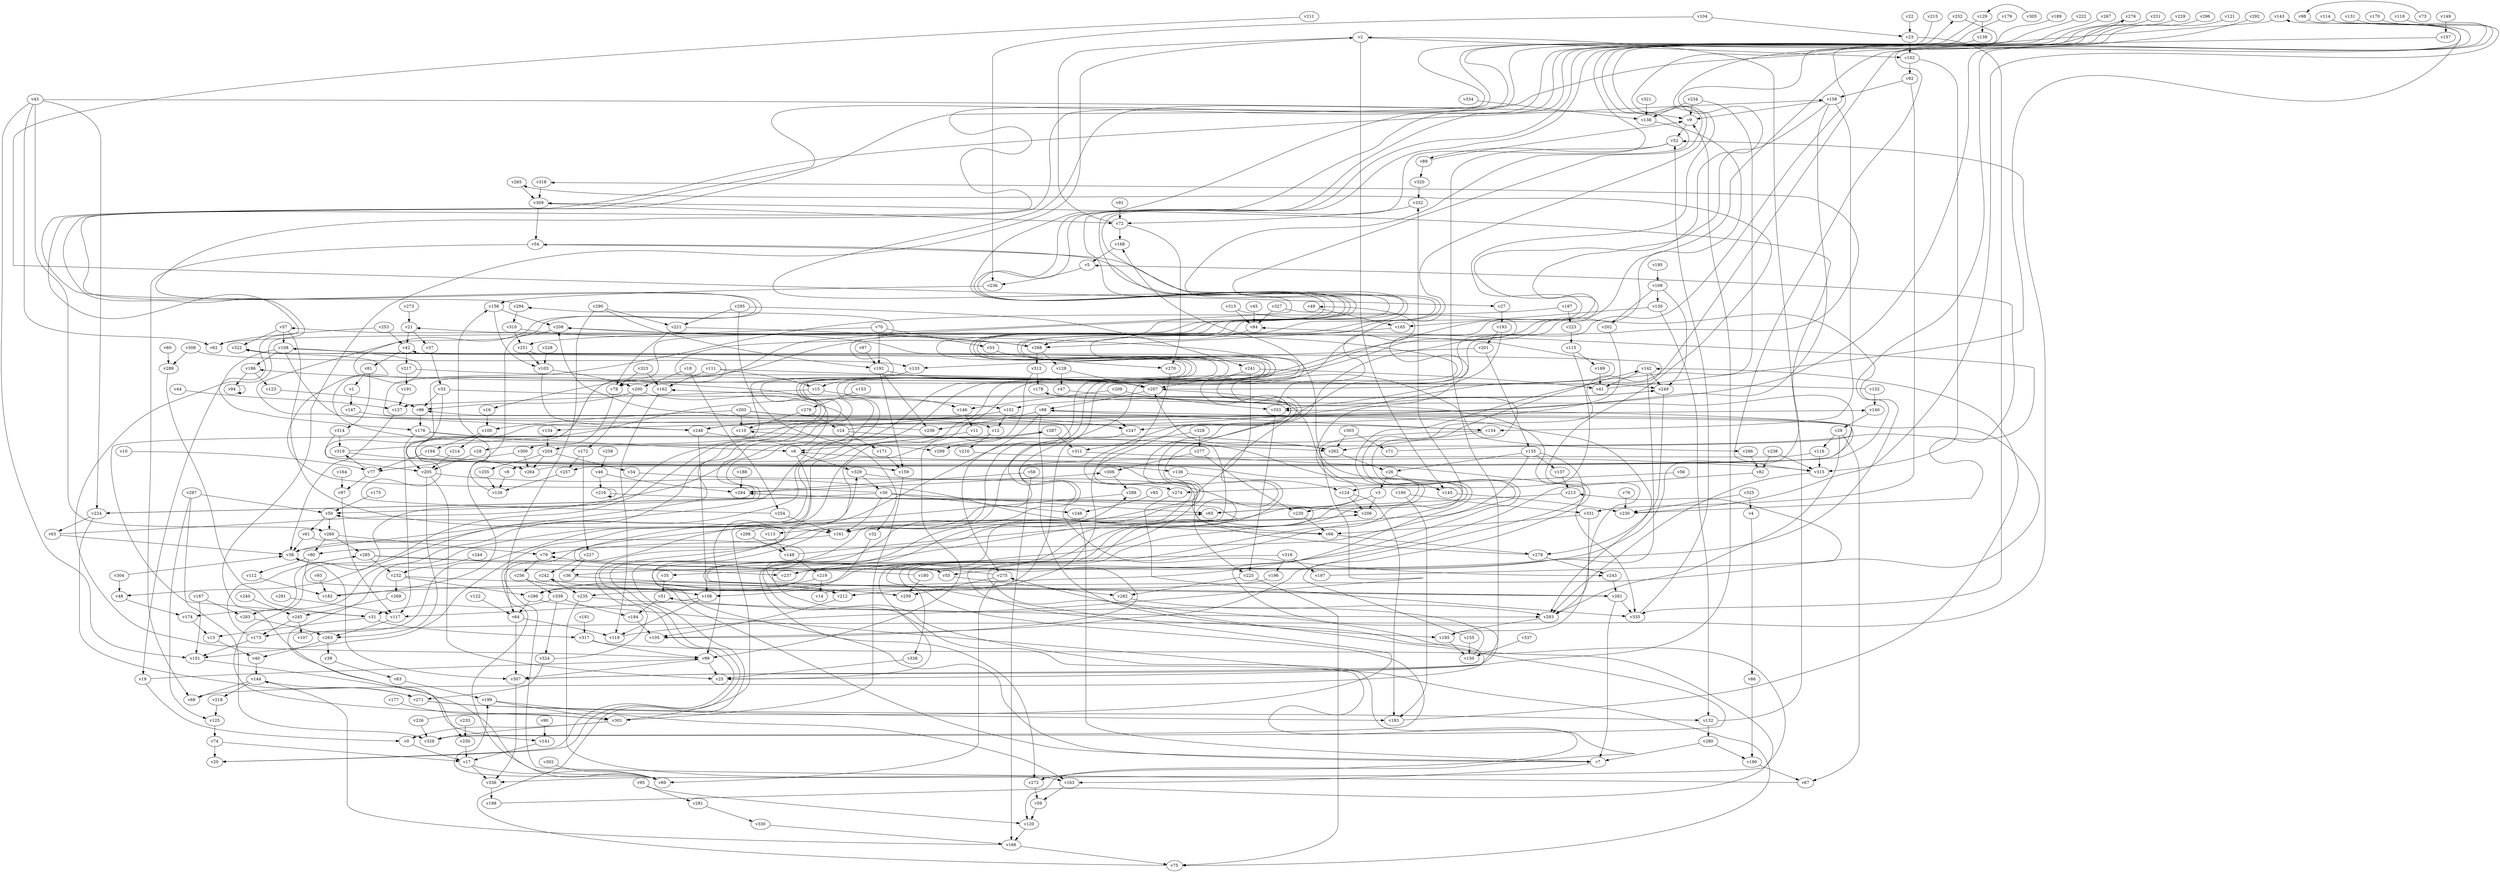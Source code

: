 // Benchmark game 505 - 340 vertices
// time_bound: 123
// targets: v330
digraph G {
    v0 [name="v0", player=1];
    v1 [name="v1", player=0];
    v2 [name="v2", player=1];
    v3 [name="v3", player=1];
    v4 [name="v4", player=1];
    v5 [name="v5", player=1];
    v6 [name="v6", player=1];
    v7 [name="v7", player=0];
    v8 [name="v8", player=1];
    v9 [name="v9", player=0];
    v10 [name="v10", player=1];
    v11 [name="v11", player=1];
    v12 [name="v12", player=0];
    v13 [name="v13", player=0];
    v14 [name="v14", player=0];
    v15 [name="v15", player=0];
    v16 [name="v16", player=1];
    v17 [name="v17", player=0];
    v18 [name="v18", player=1];
    v19 [name="v19", player=1];
    v20 [name="v20", player=1];
    v21 [name="v21", player=1];
    v22 [name="v22", player=1];
    v23 [name="v23", player=1];
    v24 [name="v24", player=0];
    v25 [name="v25", player=0];
    v26 [name="v26", player=1];
    v27 [name="v27", player=0];
    v28 [name="v28", player=0];
    v29 [name="v29", player=0];
    v30 [name="v30", player=1];
    v31 [name="v31", player=1];
    v32 [name="v32", player=1];
    v33 [name="v33", player=1];
    v34 [name="v34", player=0];
    v35 [name="v35", player=0];
    v36 [name="v36", player=0];
    v37 [name="v37", player=0];
    v38 [name="v38", player=0];
    v39 [name="v39", player=1];
    v40 [name="v40", player=1];
    v41 [name="v41", player=1];
    v42 [name="v42", player=1];
    v43 [name="v43", player=1];
    v44 [name="v44", player=0];
    v45 [name="v45", player=1];
    v46 [name="v46", player=0];
    v47 [name="v47", player=1];
    v48 [name="v48", player=0];
    v49 [name="v49", player=1];
    v50 [name="v50", player=1];
    v51 [name="v51", player=1];
    v52 [name="v52", player=0];
    v53 [name="v53", player=1];
    v54 [name="v54", player=1];
    v55 [name="v55", player=0];
    v56 [name="v56", player=1];
    v57 [name="v57", player=0];
    v58 [name="v58", player=1];
    v59 [name="v59", player=0];
    v60 [name="v60", player=1];
    v61 [name="v61", player=0];
    v62 [name="v62", player=0];
    v63 [name="v63", player=1];
    v64 [name="v64", player=1];
    v65 [name="v65", player=0];
    v66 [name="v66", player=1];
    v67 [name="v67", player=0];
    v68 [name="v68", player=1];
    v69 [name="v69", player=1];
    v70 [name="v70", player=0];
    v71 [name="v71", player=0];
    v72 [name="v72", player=1];
    v73 [name="v73", player=1];
    v74 [name="v74", player=1];
    v75 [name="v75", player=0];
    v76 [name="v76", player=0];
    v77 [name="v77", player=1];
    v78 [name="v78", player=0];
    v79 [name="v79", player=0];
    v80 [name="v80", player=1];
    v81 [name="v81", player=0];
    v82 [name="v82", player=1];
    v83 [name="v83", player=0];
    v84 [name="v84", player=1];
    v85 [name="v85", player=0];
    v86 [name="v86", player=1];
    v87 [name="v87", player=1];
    v88 [name="v88", player=0];
    v89 [name="v89", player=0];
    v90 [name="v90", player=1];
    v91 [name="v91", player=0];
    v92 [name="v92", player=1];
    v93 [name="v93", player=1];
    v94 [name="v94", player=1];
    v95 [name="v95", player=1];
    v96 [name="v96", player=1];
    v97 [name="v97", player=0];
    v98 [name="v98", player=1];
    v99 [name="v99", player=0];
    v100 [name="v100", player=1];
    v101 [name="v101", player=1];
    v102 [name="v102", player=1];
    v103 [name="v103", player=0];
    v104 [name="v104", player=1];
    v105 [name="v105", player=0];
    v106 [name="v106", player=0];
    v107 [name="v107", player=0];
    v108 [name="v108", player=0];
    v109 [name="v109", player=0];
    v110 [name="v110", player=0];
    v111 [name="v111", player=0];
    v112 [name="v112", player=1];
    v113 [name="v113", player=1];
    v114 [name="v114", player=1];
    v115 [name="v115", player=1];
    v116 [name="v116", player=1];
    v117 [name="v117", player=0];
    v118 [name="v118", player=0];
    v119 [name="v119", player=0];
    v120 [name="v120", player=0];
    v121 [name="v121", player=0];
    v122 [name="v122", player=1];
    v123 [name="v123", player=0];
    v124 [name="v124", player=0];
    v125 [name="v125", player=0];
    v126 [name="v126", player=1];
    v127 [name="v127", player=0];
    v128 [name="v128", player=1];
    v129 [name="v129", player=1];
    v130 [name="v130", player=1];
    v131 [name="v131", player=0];
    v132 [name="v132", player=1];
    v133 [name="v133", player=1];
    v134 [name="v134", player=0];
    v135 [name="v135", player=0];
    v136 [name="v136", player=1];
    v137 [name="v137", player=0];
    v138 [name="v138", player=0];
    v139 [name="v139", player=1];
    v140 [name="v140", player=0];
    v141 [name="v141", player=1];
    v142 [name="v142", player=1];
    v143 [name="v143", player=0];
    v144 [name="v144", player=1];
    v145 [name="v145", player=0];
    v146 [name="v146", player=1];
    v147 [name="v147", player=0];
    v148 [name="v148", player=1];
    v149 [name="v149", player=1];
    v150 [name="v150", player=0];
    v151 [name="v151", player=0];
    v152 [name="v152", player=0];
    v153 [name="v153", player=0];
    v154 [name="v154", player=0];
    v155 [name="v155", player=1];
    v156 [name="v156", player=0];
    v157 [name="v157", player=0];
    v158 [name="v158", player=0];
    v159 [name="v159", player=0];
    v160 [name="v160", player=1];
    v161 [name="v161", player=0];
    v162 [name="v162", player=0];
    v163 [name="v163", player=1];
    v164 [name="v164", player=0];
    v165 [name="v165", player=0];
    v166 [name="v166", player=1];
    v167 [name="v167", player=1];
    v168 [name="v168", player=1];
    v169 [name="v169", player=1];
    v170 [name="v170", player=0];
    v171 [name="v171", player=0];
    v172 [name="v172", player=1];
    v173 [name="v173", player=1];
    v174 [name="v174", player=1];
    v175 [name="v175", player=1];
    v176 [name="v176", player=1];
    v177 [name="v177", player=0];
    v178 [name="v178", player=1];
    v179 [name="v179", player=1];
    v180 [name="v180", player=1];
    v181 [name="v181", player=1];
    v182 [name="v182", player=1];
    v183 [name="v183", player=0];
    v184 [name="v184", player=1];
    v185 [name="v185", player=1];
    v186 [name="v186", player=1];
    v187 [name="v187", player=1];
    v188 [name="v188", player=1];
    v189 [name="v189", player=1];
    v190 [name="v190", player=0];
    v191 [name="v191", player=1];
    v192 [name="v192", player=0];
    v193 [name="v193", player=1];
    v194 [name="v194", player=0];
    v195 [name="v195", player=0];
    v196 [name="v196", player=1];
    v197 [name="v197", player=0];
    v198 [name="v198", player=1];
    v199 [name="v199", player=1];
    v200 [name="v200", player=0];
    v201 [name="v201", player=1];
    v202 [name="v202", player=1];
    v203 [name="v203", player=1];
    v204 [name="v204", player=0];
    v205 [name="v205", player=0];
    v206 [name="v206", player=0];
    v207 [name="v207", player=0];
    v208 [name="v208", player=0];
    v209 [name="v209", player=0];
    v210 [name="v210", player=0];
    v211 [name="v211", player=1];
    v212 [name="v212", player=0];
    v213 [name="v213", player=0];
    v214 [name="v214", player=1];
    v215 [name="v215", player=0];
    v216 [name="v216", player=0];
    v217 [name="v217", player=1];
    v218 [name="v218", player=1];
    v219 [name="v219", player=1];
    v220 [name="v220", player=0];
    v221 [name="v221", player=1];
    v222 [name="v222", player=1];
    v223 [name="v223", player=1];
    v224 [name="v224", player=0];
    v225 [name="v225", player=1];
    v226 [name="v226", player=0];
    v227 [name="v227", player=0];
    v228 [name="v228", player=0];
    v229 [name="v229", player=1];
    v230 [name="v230", player=1];
    v231 [name="v231", player=0];
    v232 [name="v232", player=1];
    v233 [name="v233", player=0];
    v234 [name="v234", player=0];
    v235 [name="v235", player=1];
    v236 [name="v236", player=1];
    v237 [name="v237", player=0];
    v238 [name="v238", player=1];
    v239 [name="v239", player=0];
    v240 [name="v240", player=0];
    v241 [name="v241", player=1];
    v242 [name="v242", player=0];
    v243 [name="v243", player=1];
    v244 [name="v244", player=0];
    v245 [name="v245", player=0];
    v246 [name="v246", player=0];
    v247 [name="v247", player=1];
    v248 [name="v248", player=1];
    v249 [name="v249", player=0];
    v250 [name="v250", player=1];
    v251 [name="v251", player=0];
    v252 [name="v252", player=0];
    v253 [name="v253", player=0];
    v254 [name="v254", player=1];
    v255 [name="v255", player=0];
    v256 [name="v256", player=0];
    v257 [name="v257", player=0];
    v258 [name="v258", player=0];
    v259 [name="v259", player=1];
    v260 [name="v260", player=1];
    v261 [name="v261", player=1];
    v262 [name="v262", player=0];
    v263 [name="v263", player=0];
    v264 [name="v264", player=0];
    v265 [name="v265", player=0];
    v266 [name="v266", player=0];
    v267 [name="v267", player=0];
    v268 [name="v268", player=1];
    v269 [name="v269", player=1];
    v270 [name="v270", player=1];
    v271 [name="v271", player=1];
    v272 [name="v272", player=0];
    v273 [name="v273", player=0];
    v274 [name="v274", player=1];
    v275 [name="v275", player=1];
    v276 [name="v276", player=0];
    v277 [name="v277", player=0];
    v278 [name="v278", player=1];
    v279 [name="v279", player=0];
    v280 [name="v280", player=1];
    v281 [name="v281", player=1];
    v282 [name="v282", player=1];
    v283 [name="v283", player=1];
    v284 [name="v284", player=1];
    v285 [name="v285", player=1];
    v286 [name="v286", player=1];
    v287 [name="v287", player=1];
    v288 [name="v288", player=0];
    v289 [name="v289", player=1];
    v290 [name="v290", player=0];
    v291 [name="v291", player=1];
    v292 [name="v292", player=0];
    v293 [name="v293", player=0];
    v294 [name="v294", player=1];
    v295 [name="v295", player=1];
    v296 [name="v296", player=1];
    v297 [name="v297", player=1];
    v298 [name="v298", player=0];
    v299 [name="v299", player=0];
    v300 [name="v300", player=1];
    v301 [name="v301", player=1];
    v302 [name="v302", player=0];
    v303 [name="v303", player=0];
    v304 [name="v304", player=0];
    v305 [name="v305", player=1];
    v306 [name="v306", player=1];
    v307 [name="v307", player=0];
    v308 [name="v308", player=0];
    v309 [name="v309", player=1];
    v310 [name="v310", player=0];
    v311 [name="v311", player=0];
    v312 [name="v312", player=0];
    v313 [name="v313", player=1];
    v314 [name="v314", player=1];
    v315 [name="v315", player=1];
    v316 [name="v316", player=0];
    v317 [name="v317", player=1];
    v318 [name="v318", player=1];
    v319 [name="v319", player=0];
    v320 [name="v320", player=1];
    v321 [name="v321", player=0];
    v322 [name="v322", player=1];
    v323 [name="v323", player=0];
    v324 [name="v324", player=1];
    v325 [name="v325", player=1];
    v326 [name="v326", player=0];
    v327 [name="v327", player=0];
    v328 [name="v328", player=1];
    v329 [name="v329", player=1];
    v330 [name="v330", player=1, target=1];
    v331 [name="v331", player=1];
    v332 [name="v332", player=0];
    v333 [name="v333", player=1];
    v334 [name="v334", player=1];
    v335 [name="v335", player=0];
    v336 [name="v336", player=1];
    v337 [name="v337", player=1];
    v338 [name="v338", player=1];
    v339 [name="v339", player=0];

    v0 -> v17;
    v1 -> v147;
    v2 -> v69;
    v3 -> v220;
    v4 -> v86;
    v5 -> v236;
    v6 -> v99;
    v7 -> v276 [constraint="t < 14"];
    v8 -> v126;
    v9 -> v52;
    v10 -> v77;
    v11 -> v6;
    v12 -> v31 [constraint="t mod 5 == 0"];
    v13 -> v40;
    v14 -> v333 [constraint="t >= 5"];
    v15 -> v127;
    v16 -> v100;
    v17 -> v69;
    v18 -> v254;
    v19 -> v99 [constraint="t >= 2"];
    v20 -> v50 [constraint="t < 10"];
    v21 -> v42;
    v22 -> v23;
    v23 -> v102;
    v24 -> v247 [constraint="t < 10"];
    v25 -> v9;
    v26 -> v3;
    v27 -> v193;
    v28 -> v205;
    v29 -> v116;
    v30 -> v322 [constraint="t mod 5 == 4"];
    v31 -> v13;
    v32 -> v106;
    v33 -> v205;
    v34 -> v274;
    v35 -> v51;
    v36 -> v259;
    v37 -> v33;
    v38 -> v54 [constraint="t mod 5 == 2"];
    v39 -> v83;
    v40 -> v144;
    v41 -> v143 [constraint="t >= 3"];
    v42 -> v81;
    v43 -> v224;
    v44 -> v127;
    v45 -> v84;
    v46 -> v216;
    v47 -> v204 [constraint="t mod 5 == 0"];
    v48 -> v174;
    v49 -> v165;
    v50 -> v61;
    v51 -> v184;
    v52 -> v89;
    v53 -> v270;
    v54 -> v174 [constraint="t mod 5 == 2"];
    v55 -> v282;
    v56 -> v274;
    v57 -> v322;
    v58 -> v166;
    v59 -> v120;
    v60 -> v289;
    v61 -> v7 [constraint="t >= 1"];
    v62 -> v318 [constraint="t < 8"];
    v63 -> v186 [constraint="t < 14"];
    v64 -> v307;
    v65 -> v332;
    v66 -> v278;
    v67 -> v65 [constraint="t < 14"];
    v68 -> v6 [constraint="t >= 2"];
    v69 -> v199 [constraint="t < 10"];
    v70 -> v53;
    v71 -> v84 [constraint="t mod 4 == 2"];
    v72 -> v2;
    v73 -> v98 [constraint="t mod 5 == 0"];
    v74 -> v17 [constraint="t < 11"];
    v75 -> v57 [constraint="t mod 5 == 0"];
    v76 -> v230;
    v77 -> v319 [constraint="t mod 5 == 0"];
    v78 -> v300;
    v79 -> v256;
    v80 -> v212;
    v81 -> v1;
    v82 -> v35 [constraint="t >= 3"];
    v83 -> v199;
    v84 -> v268;
    v85 -> v246;
    v86 -> v190;
    v87 -> v192;
    v88 -> v275;
    v89 -> v9;
    v90 -> v141;
    v91 -> v72;
    v92 -> v331;
    v93 -> v182;
    v94 -> v94;
    v95 -> v120;
    v96 -> v176;
    v97 -> v117;
    v98 -> v307 [constraint="t mod 2 == 0"];
    v99 -> v252 [constraint="t mod 3 == 0"];
    v100 -> v214;
    v101 -> v12;
    v102 -> v315;
    v103 -> v248;
    v104 -> v236;
    v105 -> v79 [constraint="t < 13"];
    v106 -> v117;
    v107 -> v52 [constraint="t mod 4 == 2"];
    v108 -> v262 [constraint="t < 15"];
    v109 -> v202;
    v110 -> v208 [constraint="t mod 3 == 2"];
    v111 -> v266 [constraint="t < 15"];
    v112 -> v182;
    v113 -> v148;
    v114 -> v315 [constraint="t mod 5 == 3"];
    v115 -> v124;
    v116 -> v20 [constraint="t mod 3 == 1"];
    v117 -> v263;
    v118 -> v230 [constraint="t mod 2 == 0"];
    v119 -> v168;
    v120 -> v166;
    v121 -> v173 [constraint="t < 8"];
    v122 -> v64;
    v123 -> v96;
    v124 -> v183;
    v125 -> v74;
    v126 -> v156;
    v127 -> v38;
    v128 -> v207;
    v129 -> v249 [constraint="t mod 5 == 0"];
    v130 -> v165;
    v131 -> v134 [constraint="t mod 5 == 2"];
    v132 -> v2;
    v133 -> v15;
    v134 -> v204;
    v135 -> v137;
    v136 -> v124;
    v137 -> v213;
    v138 -> v286 [constraint="t >= 2"];
    v139 -> v25 [constraint="t >= 4"];
    v140 -> v29;
    v141 -> v17;
    v142 -> v249;
    v143 -> v120 [constraint="t mod 3 == 1"];
    v144 -> v271;
    v145 -> v230;
    v146 -> v11;
    v147 -> v261 [constraint="t mod 3 == 1"];
    v148 -> v284 [constraint="t >= 4"];
    v149 -> v157;
    v150 -> v51 [constraint="t >= 5"];
    v151 -> v250 [constraint="t < 12"];
    v152 -> v294 [constraint="t >= 5"];
    v153 -> v279;
    v154 -> v326 [constraint="t mod 4 == 0"];
    v155 -> v162 [constraint="t < 5"];
    v156 -> v208;
    v157 -> v136 [constraint="t < 10"];
    v158 -> v272 [constraint="t mod 2 == 0"];
    v159 -> v249 [constraint="t < 12"];
    v160 -> v183;
    v161 -> v79;
    v162 -> v119;
    v163 -> v59;
    v164 -> v97;
    v165 -> v268;
    v166 -> v75;
    v167 -> v283;
    v168 -> v5;
    v169 -> v41;
    v170 -> v257 [constraint="t mod 2 == 0"];
    v171 -> v159;
    v172 -> v257;
    v173 -> v285;
    v174 -> v13;
    v175 -> v50;
    v176 -> v113 [constraint="t >= 3"];
    v177 -> v301;
    v178 -> v8 [constraint="t mod 2 == 0"];
    v179 -> v12 [constraint="t < 8"];
    v180 -> v38 [constraint="t >= 2"];
    v181 -> v317;
    v182 -> v142 [constraint="t mod 2 == 1"];
    v183 -> v142 [constraint="t >= 4"];
    v184 -> v105;
    v185 -> v265 [constraint="t mod 5 == 4"];
    v186 -> v94;
    v187 -> v154 [constraint="t >= 3"];
    v188 -> v284;
    v189 -> v159 [constraint="t >= 2"];
    v190 -> v67;
    v191 -> v127 [constraint="t >= 2"];
    v192 -> v207;
    v193 -> v333;
    v194 -> v272 [constraint="t >= 5"];
    v195 -> v109;
    v196 -> v235 [constraint="t mod 2 == 0"];
    v197 -> v213 [constraint="t < 5"];
    v198 -> v110 [constraint="t mod 3 == 0"];
    v199 -> v163 [constraint="t < 7"];
    v200 -> v141 [constraint="t >= 4"];
    v201 -> v133;
    v202 -> v247;
    v203 -> v293 [constraint="t < 13"];
    v204 -> v34;
    v205 -> v66 [constraint="t >= 5"];
    v206 -> v161;
    v207 -> v225 [constraint="t mod 3 == 2"];
    v208 -> v268;
    v209 -> v146;
    v210 -> v315;
    v211 -> v27 [constraint="t < 13"];
    v212 -> v105;
    v213 -> v65 [constraint="t < 12"];
    v214 -> v205;
    v215 -> v176 [constraint="t mod 5 == 2"];
    v216 -> v338 [constraint="t mod 2 == 1"];
    v217 -> v191;
    v218 -> v125;
    v219 -> v14;
    v220 -> v66;
    v221 -> v268;
    v222 -> v16 [constraint="t mod 3 == 0"];
    v223 -> v115;
    v224 -> v108 [constraint="t < 9"];
    v225 -> v282;
    v226 -> v178 [constraint="t < 12"];
    v227 -> v36;
    v228 -> v103;
    v229 -> v48 [constraint="t < 7"];
    v230 -> v5 [constraint="t mod 5 == 0"];
    v231 -> v301 [constraint="t mod 2 == 1"];
    v232 -> v212;
    v233 -> v250;
    v234 -> v207;
    v235 -> v293;
    v236 -> v156;
    v237 -> v309 [constraint="t < 7"];
    v238 -> v82;
    v239 -> v208;
    v240 -> v245;
    v241 -> v66;
    v242 -> v235;
    v243 -> v261;
    v244 -> v232;
    v245 -> v173;
    v246 -> v7;
    v247 -> v212;
    v248 -> v299;
    v249 -> v101;
    v250 -> v17;
    v251 -> v224 [constraint="t >= 5"];
    v252 -> v243 [constraint="t >= 5"];
    v253 -> v42;
    v254 -> v140 [constraint="t mod 2 == 0"];
    v255 -> v126;
    v256 -> v106;
    v257 -> v126;
    v258 -> v46;
    v259 -> v242 [constraint="t mod 2 == 0"];
    v260 -> v80;
    v261 -> v288 [constraint="t mod 4 == 2"];
    v262 -> v207;
    v263 -> v40;
    v264 -> v96 [constraint="t >= 4"];
    v265 -> v309;
    v266 -> v82;
    v267 -> v78 [constraint="t < 12"];
    v268 -> v128;
    v269 -> v245;
    v270 -> v212;
    v271 -> v132;
    v272 -> v59;
    v273 -> v21;
    v274 -> v335;
    v275 -> v287 [constraint="t >= 4"];
    v276 -> v283 [constraint="t < 14"];
    v277 -> v306;
    v278 -> v322 [constraint="t >= 1"];
    v279 -> v24;
    v280 -> v190;
    v281 -> v330;
    v282 -> v293;
    v283 -> v263;
    v284 -> v306 [constraint="t >= 4"];
    v285 -> v55;
    v286 -> v75 [constraint="t >= 3"];
    v287 -> v299;
    v288 -> v69 [constraint="t >= 3"];
    v289 -> v31;
    v290 -> v192;
    v291 -> v117;
    v292 -> v151 [constraint="t >= 4"];
    v293 -> v185;
    v294 -> v158 [constraint="t mod 2 == 1"];
    v295 -> v241;
    v296 -> v38 [constraint="t >= 3"];
    v297 -> v326;
    v298 -> v206 [constraint="t >= 2"];
    v299 -> v88 [constraint="t < 12"];
    v300 -> v264;
    v301 -> v329;
    v302 -> v69;
    v303 -> v71;
    v304 -> v38 [constraint="t mod 3 == 1"];
    v305 -> v129 [constraint="t >= 4"];
    v306 -> v288;
    v307 -> v336;
    v308 -> v133;
    v309 -> v54;
    v310 -> v28 [constraint="t >= 3"];
    v311 -> v105 [constraint="t mod 5 == 0"];
    v312 -> v99;
    v313 -> v36 [constraint="t >= 3"];
    v314 -> v319;
    v315 -> v293 [constraint="t < 12"];
    v316 -> v197;
    v317 -> v336 [constraint="t >= 1"];
    v318 -> v309;
    v319 -> v42 [constraint="t >= 5"];
    v320 -> v332;
    v321 -> v138;
    v322 -> v80 [constraint="t < 10"];
    v323 -> v78;
    v324 -> v49 [constraint="t mod 4 == 2"];
    v325 -> v4;
    v326 -> v275 [constraint="t < 9"];
    v327 -> v261 [constraint="t mod 5 == 4"];
    v328 -> v311;
    v329 -> v286 [constraint="t mod 2 == 0"];
    v330 -> v166;
    v331 -> v66;
    v332 -> v72;
    v333 -> v21 [constraint="t mod 5 == 0"];
    v334 -> v138;
    v335 -> v52;
    v336 -> v198;
    v337 -> v150;
    v338 -> v25;
    v339 -> v31;
    v234 -> v138;
    v204 -> v264;
    v203 -> v100;
    v154 -> v262;
    v101 -> v248;
    v72 -> v168;
    v245 -> v107;
    v253 -> v62;
    v156 -> v103;
    v219 -> v286;
    v200 -> v96;
    v327 -> v84;
    v217 -> v207;
    v88 -> v239;
    v167 -> v151;
    v314 -> v205;
    v17 -> v336;
    v148 -> v219;
    v54 -> v68;
    v260 -> v285;
    v142 -> v55;
    v6 -> v329;
    v29 -> v293;
    v235 -> v163;
    v303 -> v262;
    v221 -> v78;
    v339 -> v324;
    v294 -> v310;
    v99 -> v307;
    v52 -> v307;
    v102 -> v92;
    v278 -> v243;
    v144 -> v218;
    v339 -> v184;
    v295 -> v221;
    v193 -> v201;
    v129 -> v139;
    v301 -> v326;
    v160 -> v331;
    v261 -> v335;
    v158 -> v154;
    v108 -> v19;
    v316 -> v196;
    v328 -> v277;
    v2 -> v102;
    v33 -> v96;
    v109 -> v249;
    v38 -> v307;
    v295 -> v32;
    v263 -> v39;
    v7 -> v163;
    v304 -> v48;
    v333 -> v225;
    v144 -> v68;
    v19 -> v0;
    v203 -> v247;
    v248 -> v106;
    v176 -> v117;
    v24 -> v262;
    v232 -> v286;
    v256 -> v339;
    v285 -> v232;
    v312 -> v178;
    v297 -> v50;
    v185 -> v150;
    v57 -> v161;
    v99 -> v25;
    v115 -> v169;
    v57 -> v108;
    v172 -> v227;
    v70 -> v251;
    v284 -> v206;
    v111 -> v15;
    v70 -> v192;
    v88 -> v185;
    v204 -> v255;
    v241 -> v207;
    v29 -> v67;
    v324 -> v271;
    v209 -> v333;
    v63 -> v38;
    v43 -> v9;
    v42 -> v217;
    v309 -> v72;
    v205 -> v263;
    v15 -> v146;
    v313 -> v84;
    v50 -> v260;
    v300 -> v77;
    v46 -> v284;
    v287 -> v311;
    v132 -> v280;
    v241 -> v41;
    v290 -> v221;
    v290 -> v64;
    v227 -> v242;
    v200 -> v172;
    v108 -> v248;
    v158 -> v9;
    v187 -> v223;
    v100 -> v194;
    v61 -> v38;
    v280 -> v7;
    v194 -> v77;
    v135 -> v161;
    v310 -> v251;
    v224 -> v271;
    v116 -> v315;
    v192 -> v239;
    v74 -> v20;
    v30 -> v246;
    v111 -> v162;
    v329 -> v30;
    v275 -> v69;
    v207 -> v88;
    v298 -> v148;
    v279 -> v110;
    v277 -> v220;
    v128 -> v47;
    v33 -> v101;
    v58 -> v284;
    v124 -> v206;
    v186 -> v123;
    v173 -> v151;
    v130 -> v132;
    v43 -> v151;
    v77 -> v97;
    v308 -> v289;
    v155 -> v150;
    v30 -> v161;
    v24 -> v171;
    v199 -> v301;
    v271 -> v183;
    v225 -> v75;
    v43 -> v62;
    v80 -> v112;
    v88 -> v154;
    v142 -> v41;
    v325 -> v230;
    v43 -> v260;
    v285 -> v237;
    v21 -> v37;
    v249 -> v278;
    v192 -> v159;
    v226 -> v326;
    v23 -> v335;
    v64 -> v119;
    v216 -> v216;
    v238 -> v315;
    v317 -> v99;
    v30 -> v65;
    v234 -> v9;
    v31 -> v317;
    v261 -> v7;
    v205 -> v25;
    v104 -> v23;
    v260 -> v79;
    v72 -> v270;
    v275 -> v259;
    v316 -> v237;
    v159 -> v301;
    v208 -> v182;
    v176 -> v6;
    v89 -> v320;
    v26 -> v145;
    v95 -> v281;
    v323 -> v162;
    v201 -> v135;
    v224 -> v63;
    v251 -> v103;
    v268 -> v312;
    v92 -> v158;
    v12 -> v210;
    v108 -> v186;
    v180 -> v259;
    v286 -> v64;
    v232 -> v269;
    v103 -> v200;
    v3 -> v206;
    v254 -> v161;
    v18 -> v200;
    v152 -> v140;
    v106 -> v119;
    v203 -> v110;
    v262 -> v26;
    v319 -> v264;
    v331 -> v293;
    v30 -> v50;
    v166 -> v144;
    v135 -> v26;
    v2 -> v145;
    v301 -> v0;
    v135 -> v335;
    v158 -> v248;
    v109 -> v130;
    v81 -> v314;
    v297 -> v125;
}
